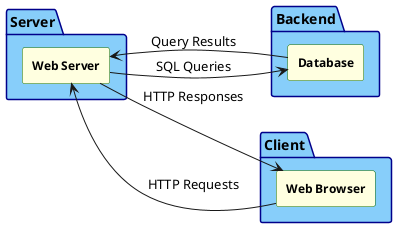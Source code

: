 @startuml Client-Server Architecture

skinparam package {
    BackgroundColor LightSkyBlue
    BorderColor DarkBlue
    FontSize 14
    FontStyle bold
}

skinparam rectangle {
    BackgroundColor LightYellow
    BorderColor DarkGreen
    FontSize 12
    FontStyle bold
}

left to right direction

package "Client" {
    rectangle "Web Browser" as WebBrowser
}

together {
    package "Server" {
        rectangle "Web Server" as WebServer
    }
    
    package "Backend" {
        rectangle "Database" as Database
    }
}

WebBrowser --> WebServer : HTTP Requests
WebServer --> Database : SQL Queries
Database --> WebServer : Query Results
WebServer --> WebBrowser : HTTP Responses

@enduml
